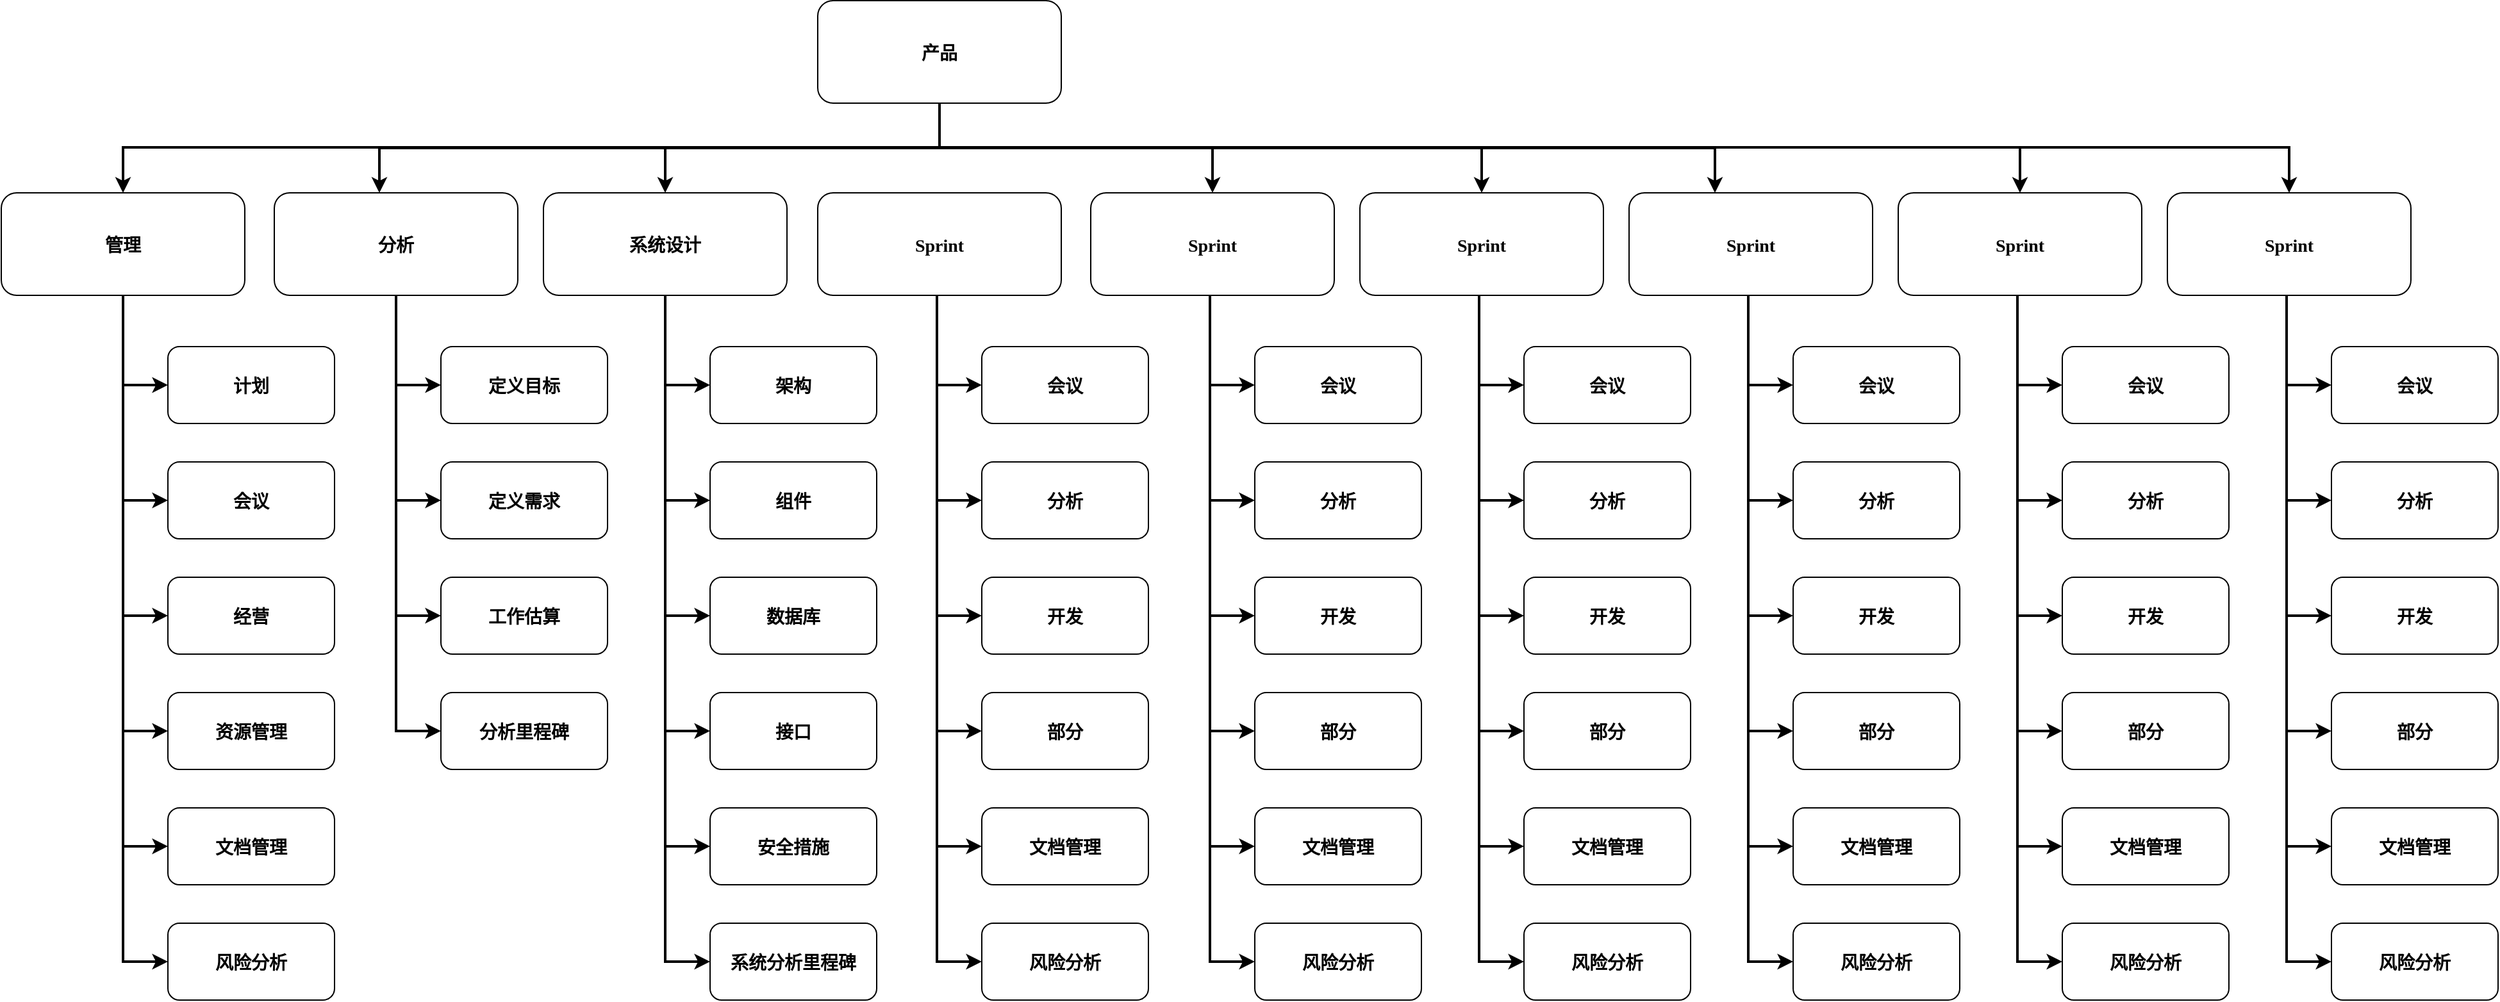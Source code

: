 <mxfile version="14.6.6" type="github">
  <diagram name="Page-1" id="2c0d36ab-eaac-3732-788b-9136903baeff">
    <mxGraphModel dx="417" dy="168" grid="1" gridSize="10" guides="1" tooltips="1" connect="1" arrows="1" fold="1" page="1" pageScale="1.5" pageWidth="1169" pageHeight="827" background="#ffffff" math="0" shadow="0">
      <root>
        <mxCell id="0" />
        <mxCell id="1" parent="0" />
        <mxCell id="2" value="产品" style="rounded=1;fontStyle=1;fontFamily=Tahoma;fontSize=14" parent="1" vertex="1">
          <mxGeometry x="757" y="185.5" width="190" height="80" as="geometry" />
        </mxCell>
        <mxCell id="9" value="" style="edgeStyle=elbowEdgeStyle;elbow=vertical;strokeWidth=2;rounded=0" parent="1" source="2" edge="1">
          <mxGeometry x="337" y="215.5" width="100" height="100" as="geometry">
            <mxPoint x="337" y="315.5" as="sourcePoint" />
            <mxPoint x="1457" y="335.5" as="targetPoint" />
          </mxGeometry>
        </mxCell>
        <mxCell id="10" value="Sprint" style="rounded=1;fontStyle=1;fontFamily=Tahoma;fontSize=14" parent="1" vertex="1">
          <mxGeometry x="757" y="335.5" width="190" height="80" as="geometry" />
        </mxCell>
        <mxCell id="13" value="管理" style="rounded=1;fontStyle=1;fontFamily=Tahoma;fontSize=14" parent="1" vertex="1">
          <mxGeometry x="120" y="335.5" width="190" height="80" as="geometry" />
        </mxCell>
        <mxCell id="16" value="计划" style="rounded=1;fontStyle=1;fontFamily=Tahoma;fontSize=14" parent="1" vertex="1">
          <mxGeometry x="250" y="455.5" width="130" height="60" as="geometry" />
        </mxCell>
        <mxCell id="17" value="会议" style="rounded=1;fontStyle=1;fontFamily=Tahoma;fontSize=14" parent="1" vertex="1">
          <mxGeometry x="250" y="545.5" width="130" height="60" as="geometry" />
        </mxCell>
        <mxCell id="18" value="经营" style="rounded=1;fontStyle=1;fontFamily=Tahoma;fontSize=14" parent="1" vertex="1">
          <mxGeometry x="250" y="635.5" width="130" height="60" as="geometry" />
        </mxCell>
        <mxCell id="59" value="" style="edgeStyle=elbowEdgeStyle;elbow=vertical;strokeWidth=2;rounded=0" parent="1" source="2" edge="1">
          <mxGeometry x="347" y="225.5" width="100" height="100" as="geometry">
            <mxPoint x="862.0" y="275.5" as="sourcePoint" />
            <mxPoint x="415" y="335.5" as="targetPoint" />
          </mxGeometry>
        </mxCell>
        <mxCell id="61" value="" style="edgeStyle=elbowEdgeStyle;elbow=vertical;strokeWidth=2;rounded=0" parent="1" source="2" target="13" edge="1">
          <mxGeometry x="-23" y="135.5" width="100" height="100" as="geometry">
            <mxPoint x="-23" y="235.5" as="sourcePoint" />
            <mxPoint x="77" y="135.5" as="targetPoint" />
            <Array as="points">
              <mxPoint x="540" y="300" />
            </Array>
          </mxGeometry>
        </mxCell>
        <mxCell id="64" value="" style="edgeStyle=elbowEdgeStyle;elbow=horizontal;strokeWidth=2;rounded=0" parent="1" source="13" target="16" edge="1">
          <mxGeometry x="-10" y="135.5" width="100" height="100" as="geometry">
            <mxPoint x="-10" y="235.5" as="sourcePoint" />
            <mxPoint x="90" y="135.5" as="targetPoint" />
            <Array as="points">
              <mxPoint x="215" y="435.5" />
            </Array>
          </mxGeometry>
        </mxCell>
        <mxCell id="65" value="" style="edgeStyle=elbowEdgeStyle;elbow=horizontal;strokeWidth=2;rounded=0" parent="1" source="13" target="17" edge="1">
          <mxGeometry x="-10" y="135.5" width="100" height="100" as="geometry">
            <mxPoint x="-10" y="235.5" as="sourcePoint" />
            <mxPoint x="90" y="135.5" as="targetPoint" />
            <Array as="points">
              <mxPoint x="215" y="475.5" />
            </Array>
          </mxGeometry>
        </mxCell>
        <mxCell id="66" value="" style="edgeStyle=elbowEdgeStyle;elbow=horizontal;strokeWidth=2;rounded=0" parent="1" source="13" target="18" edge="1">
          <mxGeometry x="-10" y="135.5" width="100" height="100" as="geometry">
            <mxPoint x="-10" y="235.5" as="sourcePoint" />
            <mxPoint x="90" y="135.5" as="targetPoint" />
            <Array as="points">
              <mxPoint x="215" y="525.5" />
            </Array>
          </mxGeometry>
        </mxCell>
        <mxCell id="ajaQP3VODttiOs9Wyczl-124" value="资源管理" style="rounded=1;fontStyle=1;fontFamily=Tahoma;fontSize=14" vertex="1" parent="1">
          <mxGeometry x="250" y="725.5" width="130" height="60" as="geometry" />
        </mxCell>
        <mxCell id="ajaQP3VODttiOs9Wyczl-125" value="文档管理" style="rounded=1;fontStyle=1;fontFamily=Tahoma;fontSize=14" vertex="1" parent="1">
          <mxGeometry x="250" y="815.5" width="130" height="60" as="geometry" />
        </mxCell>
        <mxCell id="ajaQP3VODttiOs9Wyczl-126" value="风险分析" style="rounded=1;fontStyle=1;fontFamily=Tahoma;fontSize=14" vertex="1" parent="1">
          <mxGeometry x="250" y="905.5" width="130" height="60" as="geometry" />
        </mxCell>
        <mxCell id="ajaQP3VODttiOs9Wyczl-127" value="" style="edgeStyle=elbowEdgeStyle;elbow=horizontal;strokeWidth=2;rounded=0;entryX=0;entryY=0.5;entryDx=0;entryDy=0;" edge="1" parent="1" target="ajaQP3VODttiOs9Wyczl-124">
          <mxGeometry x="-10" y="145.5" width="100" height="100" as="geometry">
            <mxPoint x="215" y="425.5" as="sourcePoint" />
            <mxPoint x="250" y="675.5" as="targetPoint" />
            <Array as="points">
              <mxPoint x="215" y="535.5" />
            </Array>
          </mxGeometry>
        </mxCell>
        <mxCell id="ajaQP3VODttiOs9Wyczl-128" value="" style="edgeStyle=elbowEdgeStyle;elbow=horizontal;strokeWidth=2;rounded=0;entryX=0;entryY=0.5;entryDx=0;entryDy=0;" edge="1" parent="1" target="ajaQP3VODttiOs9Wyczl-125">
          <mxGeometry x="-10" y="160" width="100" height="100" as="geometry">
            <mxPoint x="215" y="440" as="sourcePoint" />
            <mxPoint x="250" y="770" as="targetPoint" />
            <Array as="points">
              <mxPoint x="215" y="550" />
            </Array>
          </mxGeometry>
        </mxCell>
        <mxCell id="ajaQP3VODttiOs9Wyczl-129" value="" style="edgeStyle=elbowEdgeStyle;elbow=horizontal;strokeWidth=2;rounded=0;entryX=0;entryY=0.5;entryDx=0;entryDy=0;" edge="1" parent="1" target="ajaQP3VODttiOs9Wyczl-126">
          <mxGeometry x="-10" y="165.5" width="100" height="100" as="geometry">
            <mxPoint x="215" y="445.5" as="sourcePoint" />
            <mxPoint x="250" y="851" as="targetPoint" />
            <Array as="points">
              <mxPoint x="215" y="555.5" />
            </Array>
          </mxGeometry>
        </mxCell>
        <mxCell id="ajaQP3VODttiOs9Wyczl-132" value="分析" style="rounded=1;fontStyle=1;fontFamily=Tahoma;fontSize=14" vertex="1" parent="1">
          <mxGeometry x="333" y="335.5" width="190" height="80" as="geometry" />
        </mxCell>
        <mxCell id="ajaQP3VODttiOs9Wyczl-133" value="定义目标" style="rounded=1;fontStyle=1;fontFamily=Tahoma;fontSize=14" vertex="1" parent="1">
          <mxGeometry x="463" y="455.5" width="130" height="60" as="geometry" />
        </mxCell>
        <mxCell id="ajaQP3VODttiOs9Wyczl-134" value="定义需求" style="rounded=1;fontStyle=1;fontFamily=Tahoma;fontSize=14" vertex="1" parent="1">
          <mxGeometry x="463" y="545.5" width="130" height="60" as="geometry" />
        </mxCell>
        <mxCell id="ajaQP3VODttiOs9Wyczl-135" value="工作估算" style="rounded=1;fontStyle=1;fontFamily=Tahoma;fontSize=14" vertex="1" parent="1">
          <mxGeometry x="463" y="635.5" width="130" height="60" as="geometry" />
        </mxCell>
        <mxCell id="ajaQP3VODttiOs9Wyczl-136" value="" style="edgeStyle=elbowEdgeStyle;elbow=horizontal;strokeWidth=2;rounded=0" edge="1" parent="1" source="ajaQP3VODttiOs9Wyczl-132" target="ajaQP3VODttiOs9Wyczl-133">
          <mxGeometry x="203" y="135.5" width="100" height="100" as="geometry">
            <mxPoint x="203" y="235.5" as="sourcePoint" />
            <mxPoint x="303" y="135.5" as="targetPoint" />
            <Array as="points">
              <mxPoint x="428" y="435.5" />
            </Array>
          </mxGeometry>
        </mxCell>
        <mxCell id="ajaQP3VODttiOs9Wyczl-137" value="" style="edgeStyle=elbowEdgeStyle;elbow=horizontal;strokeWidth=2;rounded=0" edge="1" parent="1" source="ajaQP3VODttiOs9Wyczl-132" target="ajaQP3VODttiOs9Wyczl-134">
          <mxGeometry x="203" y="135.5" width="100" height="100" as="geometry">
            <mxPoint x="203" y="235.5" as="sourcePoint" />
            <mxPoint x="303" y="135.5" as="targetPoint" />
            <Array as="points">
              <mxPoint x="428" y="475.5" />
            </Array>
          </mxGeometry>
        </mxCell>
        <mxCell id="ajaQP3VODttiOs9Wyczl-138" value="" style="edgeStyle=elbowEdgeStyle;elbow=horizontal;strokeWidth=2;rounded=0" edge="1" parent="1" source="ajaQP3VODttiOs9Wyczl-132" target="ajaQP3VODttiOs9Wyczl-135">
          <mxGeometry x="203" y="135.5" width="100" height="100" as="geometry">
            <mxPoint x="203" y="235.5" as="sourcePoint" />
            <mxPoint x="303" y="135.5" as="targetPoint" />
            <Array as="points">
              <mxPoint x="428" y="525.5" />
            </Array>
          </mxGeometry>
        </mxCell>
        <mxCell id="ajaQP3VODttiOs9Wyczl-139" value="分析里程碑" style="rounded=1;fontStyle=1;fontFamily=Tahoma;fontSize=14" vertex="1" parent="1">
          <mxGeometry x="463" y="725.5" width="130" height="60" as="geometry" />
        </mxCell>
        <mxCell id="ajaQP3VODttiOs9Wyczl-142" value="" style="edgeStyle=elbowEdgeStyle;elbow=horizontal;strokeWidth=2;rounded=0;entryX=0;entryY=0.5;entryDx=0;entryDy=0;" edge="1" parent="1" target="ajaQP3VODttiOs9Wyczl-139">
          <mxGeometry x="203" y="145.5" width="100" height="100" as="geometry">
            <mxPoint x="428" y="425.5" as="sourcePoint" />
            <mxPoint x="463" y="675.5" as="targetPoint" />
            <Array as="points">
              <mxPoint x="428" y="535.5" />
            </Array>
          </mxGeometry>
        </mxCell>
        <mxCell id="ajaQP3VODttiOs9Wyczl-145" value="系统设计" style="rounded=1;fontStyle=1;fontFamily=Tahoma;fontSize=14" vertex="1" parent="1">
          <mxGeometry x="543" y="335.5" width="190" height="80" as="geometry" />
        </mxCell>
        <mxCell id="ajaQP3VODttiOs9Wyczl-146" value="架构" style="rounded=1;fontStyle=1;fontFamily=Tahoma;fontSize=14" vertex="1" parent="1">
          <mxGeometry x="673" y="455.5" width="130" height="60" as="geometry" />
        </mxCell>
        <mxCell id="ajaQP3VODttiOs9Wyczl-147" value="组件" style="rounded=1;fontStyle=1;fontFamily=Tahoma;fontSize=14" vertex="1" parent="1">
          <mxGeometry x="673" y="545.5" width="130" height="60" as="geometry" />
        </mxCell>
        <mxCell id="ajaQP3VODttiOs9Wyczl-148" value="数据库" style="rounded=1;fontStyle=1;fontFamily=Tahoma;fontSize=14" vertex="1" parent="1">
          <mxGeometry x="673" y="635.5" width="130" height="60" as="geometry" />
        </mxCell>
        <mxCell id="ajaQP3VODttiOs9Wyczl-149" value="" style="edgeStyle=elbowEdgeStyle;elbow=horizontal;strokeWidth=2;rounded=0" edge="1" parent="1" source="ajaQP3VODttiOs9Wyczl-145" target="ajaQP3VODttiOs9Wyczl-146">
          <mxGeometry x="413" y="135.5" width="100" height="100" as="geometry">
            <mxPoint x="413" y="235.5" as="sourcePoint" />
            <mxPoint x="513" y="135.5" as="targetPoint" />
            <Array as="points">
              <mxPoint x="638" y="435.5" />
            </Array>
          </mxGeometry>
        </mxCell>
        <mxCell id="ajaQP3VODttiOs9Wyczl-150" value="" style="edgeStyle=elbowEdgeStyle;elbow=horizontal;strokeWidth=2;rounded=0" edge="1" parent="1" source="ajaQP3VODttiOs9Wyczl-145" target="ajaQP3VODttiOs9Wyczl-147">
          <mxGeometry x="413" y="135.5" width="100" height="100" as="geometry">
            <mxPoint x="413" y="235.5" as="sourcePoint" />
            <mxPoint x="513" y="135.5" as="targetPoint" />
            <Array as="points">
              <mxPoint x="638" y="475.5" />
            </Array>
          </mxGeometry>
        </mxCell>
        <mxCell id="ajaQP3VODttiOs9Wyczl-151" value="" style="edgeStyle=elbowEdgeStyle;elbow=horizontal;strokeWidth=2;rounded=0" edge="1" parent="1" source="ajaQP3VODttiOs9Wyczl-145" target="ajaQP3VODttiOs9Wyczl-148">
          <mxGeometry x="413" y="135.5" width="100" height="100" as="geometry">
            <mxPoint x="413" y="235.5" as="sourcePoint" />
            <mxPoint x="513" y="135.5" as="targetPoint" />
            <Array as="points">
              <mxPoint x="638" y="525.5" />
            </Array>
          </mxGeometry>
        </mxCell>
        <mxCell id="ajaQP3VODttiOs9Wyczl-152" value="接口" style="rounded=1;fontStyle=1;fontFamily=Tahoma;fontSize=14" vertex="1" parent="1">
          <mxGeometry x="673" y="725.5" width="130" height="60" as="geometry" />
        </mxCell>
        <mxCell id="ajaQP3VODttiOs9Wyczl-153" value="" style="edgeStyle=elbowEdgeStyle;elbow=horizontal;strokeWidth=2;rounded=0;entryX=0;entryY=0.5;entryDx=0;entryDy=0;" edge="1" parent="1" target="ajaQP3VODttiOs9Wyczl-152">
          <mxGeometry x="413" y="145.5" width="100" height="100" as="geometry">
            <mxPoint x="638" y="425.5" as="sourcePoint" />
            <mxPoint x="673" y="675.5" as="targetPoint" />
            <Array as="points">
              <mxPoint x="638" y="535.5" />
            </Array>
          </mxGeometry>
        </mxCell>
        <mxCell id="ajaQP3VODttiOs9Wyczl-155" value="" style="edgeStyle=elbowEdgeStyle;elbow=vertical;strokeWidth=2;rounded=0;entryX=0.5;entryY=0;entryDx=0;entryDy=0;exitX=0.5;exitY=1;exitDx=0;exitDy=0;" edge="1" parent="1" source="2" target="ajaQP3VODttiOs9Wyczl-145">
          <mxGeometry x="-25" y="135.5" width="100" height="100" as="geometry">
            <mxPoint x="850" y="265.5" as="sourcePoint" />
            <mxPoint x="200" y="335.5" as="targetPoint" />
            <Array as="points">
              <mxPoint x="750" y="300" />
            </Array>
          </mxGeometry>
        </mxCell>
        <mxCell id="ajaQP3VODttiOs9Wyczl-171" value="安全措施" style="rounded=1;fontStyle=1;fontFamily=Tahoma;fontSize=14" vertex="1" parent="1">
          <mxGeometry x="673" y="815.5" width="130" height="60" as="geometry" />
        </mxCell>
        <mxCell id="ajaQP3VODttiOs9Wyczl-172" value="系统分析里程碑" style="rounded=1;fontStyle=1;fontFamily=Tahoma;fontSize=14" vertex="1" parent="1">
          <mxGeometry x="673" y="905.5" width="130" height="60" as="geometry" />
        </mxCell>
        <mxCell id="ajaQP3VODttiOs9Wyczl-176" value="" style="edgeStyle=elbowEdgeStyle;elbow=horizontal;strokeWidth=2;rounded=0;entryX=0;entryY=0.5;entryDx=0;entryDy=0;" edge="1" parent="1" target="ajaQP3VODttiOs9Wyczl-171">
          <mxGeometry x="413" y="135.5" width="100" height="100" as="geometry">
            <mxPoint x="638" y="415.5" as="sourcePoint" />
            <mxPoint x="673" y="745.5" as="targetPoint" />
            <Array as="points">
              <mxPoint x="638" y="525.5" />
            </Array>
          </mxGeometry>
        </mxCell>
        <mxCell id="ajaQP3VODttiOs9Wyczl-177" value="" style="edgeStyle=elbowEdgeStyle;elbow=horizontal;strokeWidth=2;rounded=0;entryX=0;entryY=0.5;entryDx=0;entryDy=0;" edge="1" parent="1" target="ajaQP3VODttiOs9Wyczl-172">
          <mxGeometry x="413" y="220" width="100" height="100" as="geometry">
            <mxPoint x="638" y="500" as="sourcePoint" />
            <mxPoint x="683" y="940" as="targetPoint" />
            <Array as="points">
              <mxPoint x="638" y="700" />
              <mxPoint x="638" y="610" />
            </Array>
          </mxGeometry>
        </mxCell>
        <mxCell id="ajaQP3VODttiOs9Wyczl-195" value="会议" style="rounded=1;fontStyle=1;fontFamily=Tahoma;fontSize=14" vertex="1" parent="1">
          <mxGeometry x="885" y="455.5" width="130" height="60" as="geometry" />
        </mxCell>
        <mxCell id="ajaQP3VODttiOs9Wyczl-196" value="分析" style="rounded=1;fontStyle=1;fontFamily=Tahoma;fontSize=14" vertex="1" parent="1">
          <mxGeometry x="885" y="545.5" width="130" height="60" as="geometry" />
        </mxCell>
        <mxCell id="ajaQP3VODttiOs9Wyczl-197" value="开发" style="rounded=1;fontStyle=1;fontFamily=Tahoma;fontSize=14" vertex="1" parent="1">
          <mxGeometry x="885" y="635.5" width="130" height="60" as="geometry" />
        </mxCell>
        <mxCell id="ajaQP3VODttiOs9Wyczl-198" value="" style="edgeStyle=elbowEdgeStyle;elbow=horizontal;strokeWidth=2;rounded=0" edge="1" parent="1" target="ajaQP3VODttiOs9Wyczl-195">
          <mxGeometry x="625" y="135.5" width="100" height="100" as="geometry">
            <mxPoint x="850" y="415.5" as="sourcePoint" />
            <mxPoint x="725" y="135.5" as="targetPoint" />
            <Array as="points">
              <mxPoint x="850" y="435.5" />
            </Array>
          </mxGeometry>
        </mxCell>
        <mxCell id="ajaQP3VODttiOs9Wyczl-199" value="" style="edgeStyle=elbowEdgeStyle;elbow=horizontal;strokeWidth=2;rounded=0" edge="1" parent="1" target="ajaQP3VODttiOs9Wyczl-196">
          <mxGeometry x="625" y="135.5" width="100" height="100" as="geometry">
            <mxPoint x="850" y="415.5" as="sourcePoint" />
            <mxPoint x="725" y="135.5" as="targetPoint" />
            <Array as="points">
              <mxPoint x="850" y="475.5" />
            </Array>
          </mxGeometry>
        </mxCell>
        <mxCell id="ajaQP3VODttiOs9Wyczl-200" value="" style="edgeStyle=elbowEdgeStyle;elbow=horizontal;strokeWidth=2;rounded=0" edge="1" parent="1" target="ajaQP3VODttiOs9Wyczl-197">
          <mxGeometry x="625" y="135.5" width="100" height="100" as="geometry">
            <mxPoint x="850" y="415.5" as="sourcePoint" />
            <mxPoint x="725" y="135.5" as="targetPoint" />
            <Array as="points">
              <mxPoint x="850" y="525.5" />
            </Array>
          </mxGeometry>
        </mxCell>
        <mxCell id="ajaQP3VODttiOs9Wyczl-201" value="部分" style="rounded=1;fontStyle=1;fontFamily=Tahoma;fontSize=14" vertex="1" parent="1">
          <mxGeometry x="885" y="725.5" width="130" height="60" as="geometry" />
        </mxCell>
        <mxCell id="ajaQP3VODttiOs9Wyczl-202" value="文档管理" style="rounded=1;fontStyle=1;fontFamily=Tahoma;fontSize=14" vertex="1" parent="1">
          <mxGeometry x="885" y="815.5" width="130" height="60" as="geometry" />
        </mxCell>
        <mxCell id="ajaQP3VODttiOs9Wyczl-203" value="风险分析" style="rounded=1;fontStyle=1;fontFamily=Tahoma;fontSize=14" vertex="1" parent="1">
          <mxGeometry x="885" y="905.5" width="130" height="60" as="geometry" />
        </mxCell>
        <mxCell id="ajaQP3VODttiOs9Wyczl-204" value="" style="edgeStyle=elbowEdgeStyle;elbow=horizontal;strokeWidth=2;rounded=0;entryX=0;entryY=0.5;entryDx=0;entryDy=0;" edge="1" parent="1" target="ajaQP3VODttiOs9Wyczl-201">
          <mxGeometry x="625" y="145.5" width="100" height="100" as="geometry">
            <mxPoint x="850" y="425.5" as="sourcePoint" />
            <mxPoint x="885" y="675.5" as="targetPoint" />
            <Array as="points">
              <mxPoint x="850" y="535.5" />
            </Array>
          </mxGeometry>
        </mxCell>
        <mxCell id="ajaQP3VODttiOs9Wyczl-205" value="" style="edgeStyle=elbowEdgeStyle;elbow=horizontal;strokeWidth=2;rounded=0;entryX=0;entryY=0.5;entryDx=0;entryDy=0;" edge="1" parent="1" target="ajaQP3VODttiOs9Wyczl-202">
          <mxGeometry x="625" y="160" width="100" height="100" as="geometry">
            <mxPoint x="850" y="440" as="sourcePoint" />
            <mxPoint x="885" y="770" as="targetPoint" />
            <Array as="points">
              <mxPoint x="850" y="550" />
            </Array>
          </mxGeometry>
        </mxCell>
        <mxCell id="ajaQP3VODttiOs9Wyczl-206" value="" style="edgeStyle=elbowEdgeStyle;elbow=horizontal;strokeWidth=2;rounded=0;entryX=0;entryY=0.5;entryDx=0;entryDy=0;" edge="1" parent="1" target="ajaQP3VODttiOs9Wyczl-203">
          <mxGeometry x="625" y="165.5" width="100" height="100" as="geometry">
            <mxPoint x="850" y="445.5" as="sourcePoint" />
            <mxPoint x="885" y="851" as="targetPoint" />
            <Array as="points">
              <mxPoint x="850" y="555.5" />
            </Array>
          </mxGeometry>
        </mxCell>
        <mxCell id="ajaQP3VODttiOs9Wyczl-208" value="Sprint" style="rounded=1;fontStyle=1;fontFamily=Tahoma;fontSize=14" vertex="1" parent="1">
          <mxGeometry x="970" y="335.5" width="190" height="80" as="geometry" />
        </mxCell>
        <mxCell id="ajaQP3VODttiOs9Wyczl-209" value="会议" style="rounded=1;fontStyle=1;fontFamily=Tahoma;fontSize=14" vertex="1" parent="1">
          <mxGeometry x="1098" y="455.5" width="130" height="60" as="geometry" />
        </mxCell>
        <mxCell id="ajaQP3VODttiOs9Wyczl-210" value="分析" style="rounded=1;fontStyle=1;fontFamily=Tahoma;fontSize=14" vertex="1" parent="1">
          <mxGeometry x="1098" y="545.5" width="130" height="60" as="geometry" />
        </mxCell>
        <mxCell id="ajaQP3VODttiOs9Wyczl-211" value="开发" style="rounded=1;fontStyle=1;fontFamily=Tahoma;fontSize=14" vertex="1" parent="1">
          <mxGeometry x="1098" y="635.5" width="130" height="60" as="geometry" />
        </mxCell>
        <mxCell id="ajaQP3VODttiOs9Wyczl-212" value="" style="edgeStyle=elbowEdgeStyle;elbow=horizontal;strokeWidth=2;rounded=0" edge="1" parent="1" target="ajaQP3VODttiOs9Wyczl-209">
          <mxGeometry x="838" y="135.5" width="100" height="100" as="geometry">
            <mxPoint x="1063" y="415.5" as="sourcePoint" />
            <mxPoint x="938" y="135.5" as="targetPoint" />
            <Array as="points">
              <mxPoint x="1063" y="435.5" />
            </Array>
          </mxGeometry>
        </mxCell>
        <mxCell id="ajaQP3VODttiOs9Wyczl-213" value="" style="edgeStyle=elbowEdgeStyle;elbow=horizontal;strokeWidth=2;rounded=0" edge="1" parent="1" target="ajaQP3VODttiOs9Wyczl-210">
          <mxGeometry x="838" y="135.5" width="100" height="100" as="geometry">
            <mxPoint x="1063" y="415.5" as="sourcePoint" />
            <mxPoint x="938" y="135.5" as="targetPoint" />
            <Array as="points">
              <mxPoint x="1063" y="475.5" />
            </Array>
          </mxGeometry>
        </mxCell>
        <mxCell id="ajaQP3VODttiOs9Wyczl-214" value="" style="edgeStyle=elbowEdgeStyle;elbow=horizontal;strokeWidth=2;rounded=0" edge="1" parent="1" target="ajaQP3VODttiOs9Wyczl-211">
          <mxGeometry x="838" y="135.5" width="100" height="100" as="geometry">
            <mxPoint x="1063" y="415.5" as="sourcePoint" />
            <mxPoint x="938" y="135.5" as="targetPoint" />
            <Array as="points">
              <mxPoint x="1063" y="525.5" />
            </Array>
          </mxGeometry>
        </mxCell>
        <mxCell id="ajaQP3VODttiOs9Wyczl-215" value="部分" style="rounded=1;fontStyle=1;fontFamily=Tahoma;fontSize=14" vertex="1" parent="1">
          <mxGeometry x="1098" y="725.5" width="130" height="60" as="geometry" />
        </mxCell>
        <mxCell id="ajaQP3VODttiOs9Wyczl-216" value="文档管理" style="rounded=1;fontStyle=1;fontFamily=Tahoma;fontSize=14" vertex="1" parent="1">
          <mxGeometry x="1098" y="815.5" width="130" height="60" as="geometry" />
        </mxCell>
        <mxCell id="ajaQP3VODttiOs9Wyczl-217" value="风险分析" style="rounded=1;fontStyle=1;fontFamily=Tahoma;fontSize=14" vertex="1" parent="1">
          <mxGeometry x="1098" y="905.5" width="130" height="60" as="geometry" />
        </mxCell>
        <mxCell id="ajaQP3VODttiOs9Wyczl-218" value="" style="edgeStyle=elbowEdgeStyle;elbow=horizontal;strokeWidth=2;rounded=0;entryX=0;entryY=0.5;entryDx=0;entryDy=0;" edge="1" parent="1" target="ajaQP3VODttiOs9Wyczl-215">
          <mxGeometry x="838" y="145.5" width="100" height="100" as="geometry">
            <mxPoint x="1063" y="425.5" as="sourcePoint" />
            <mxPoint x="1098" y="675.5" as="targetPoint" />
            <Array as="points">
              <mxPoint x="1063" y="535.5" />
            </Array>
          </mxGeometry>
        </mxCell>
        <mxCell id="ajaQP3VODttiOs9Wyczl-219" value="" style="edgeStyle=elbowEdgeStyle;elbow=horizontal;strokeWidth=2;rounded=0;entryX=0;entryY=0.5;entryDx=0;entryDy=0;" edge="1" parent="1" target="ajaQP3VODttiOs9Wyczl-216">
          <mxGeometry x="838" y="160" width="100" height="100" as="geometry">
            <mxPoint x="1063" y="440" as="sourcePoint" />
            <mxPoint x="1098" y="770" as="targetPoint" />
            <Array as="points">
              <mxPoint x="1063" y="550" />
            </Array>
          </mxGeometry>
        </mxCell>
        <mxCell id="ajaQP3VODttiOs9Wyczl-220" value="" style="edgeStyle=elbowEdgeStyle;elbow=horizontal;strokeWidth=2;rounded=0;entryX=0;entryY=0.5;entryDx=0;entryDy=0;" edge="1" parent="1" target="ajaQP3VODttiOs9Wyczl-217">
          <mxGeometry x="838" y="165.5" width="100" height="100" as="geometry">
            <mxPoint x="1063" y="445.5" as="sourcePoint" />
            <mxPoint x="1098" y="851" as="targetPoint" />
            <Array as="points">
              <mxPoint x="1063" y="555.5" />
            </Array>
          </mxGeometry>
        </mxCell>
        <mxCell id="ajaQP3VODttiOs9Wyczl-221" value="Sprint" style="rounded=1;fontStyle=1;fontFamily=Tahoma;fontSize=14" vertex="1" parent="1">
          <mxGeometry x="1180" y="335.5" width="190" height="80" as="geometry" />
        </mxCell>
        <mxCell id="ajaQP3VODttiOs9Wyczl-222" value="会议" style="rounded=1;fontStyle=1;fontFamily=Tahoma;fontSize=14" vertex="1" parent="1">
          <mxGeometry x="1308" y="455.5" width="130" height="60" as="geometry" />
        </mxCell>
        <mxCell id="ajaQP3VODttiOs9Wyczl-223" value="分析" style="rounded=1;fontStyle=1;fontFamily=Tahoma;fontSize=14" vertex="1" parent="1">
          <mxGeometry x="1308" y="545.5" width="130" height="60" as="geometry" />
        </mxCell>
        <mxCell id="ajaQP3VODttiOs9Wyczl-224" value="开发" style="rounded=1;fontStyle=1;fontFamily=Tahoma;fontSize=14" vertex="1" parent="1">
          <mxGeometry x="1308" y="635.5" width="130" height="60" as="geometry" />
        </mxCell>
        <mxCell id="ajaQP3VODttiOs9Wyczl-225" value="" style="edgeStyle=elbowEdgeStyle;elbow=horizontal;strokeWidth=2;rounded=0" edge="1" parent="1" target="ajaQP3VODttiOs9Wyczl-222">
          <mxGeometry x="1048" y="135.5" width="100" height="100" as="geometry">
            <mxPoint x="1273" y="415.5" as="sourcePoint" />
            <mxPoint x="1148" y="135.5" as="targetPoint" />
            <Array as="points">
              <mxPoint x="1273" y="435.5" />
            </Array>
          </mxGeometry>
        </mxCell>
        <mxCell id="ajaQP3VODttiOs9Wyczl-226" value="" style="edgeStyle=elbowEdgeStyle;elbow=horizontal;strokeWidth=2;rounded=0" edge="1" parent="1" target="ajaQP3VODttiOs9Wyczl-223">
          <mxGeometry x="1048" y="135.5" width="100" height="100" as="geometry">
            <mxPoint x="1273" y="415.5" as="sourcePoint" />
            <mxPoint x="1148" y="135.5" as="targetPoint" />
            <Array as="points">
              <mxPoint x="1273" y="475.5" />
            </Array>
          </mxGeometry>
        </mxCell>
        <mxCell id="ajaQP3VODttiOs9Wyczl-227" value="" style="edgeStyle=elbowEdgeStyle;elbow=horizontal;strokeWidth=2;rounded=0" edge="1" parent="1" target="ajaQP3VODttiOs9Wyczl-224">
          <mxGeometry x="1048" y="135.5" width="100" height="100" as="geometry">
            <mxPoint x="1273" y="415.5" as="sourcePoint" />
            <mxPoint x="1148" y="135.5" as="targetPoint" />
            <Array as="points">
              <mxPoint x="1273" y="525.5" />
            </Array>
          </mxGeometry>
        </mxCell>
        <mxCell id="ajaQP3VODttiOs9Wyczl-228" value="部分" style="rounded=1;fontStyle=1;fontFamily=Tahoma;fontSize=14" vertex="1" parent="1">
          <mxGeometry x="1308" y="725.5" width="130" height="60" as="geometry" />
        </mxCell>
        <mxCell id="ajaQP3VODttiOs9Wyczl-229" value="文档管理" style="rounded=1;fontStyle=1;fontFamily=Tahoma;fontSize=14" vertex="1" parent="1">
          <mxGeometry x="1308" y="815.5" width="130" height="60" as="geometry" />
        </mxCell>
        <mxCell id="ajaQP3VODttiOs9Wyczl-230" value="风险分析" style="rounded=1;fontStyle=1;fontFamily=Tahoma;fontSize=14" vertex="1" parent="1">
          <mxGeometry x="1308" y="905.5" width="130" height="60" as="geometry" />
        </mxCell>
        <mxCell id="ajaQP3VODttiOs9Wyczl-231" value="" style="edgeStyle=elbowEdgeStyle;elbow=horizontal;strokeWidth=2;rounded=0;entryX=0;entryY=0.5;entryDx=0;entryDy=0;" edge="1" parent="1" target="ajaQP3VODttiOs9Wyczl-228">
          <mxGeometry x="1048" y="145.5" width="100" height="100" as="geometry">
            <mxPoint x="1273" y="425.5" as="sourcePoint" />
            <mxPoint x="1308" y="675.5" as="targetPoint" />
            <Array as="points">
              <mxPoint x="1273" y="535.5" />
            </Array>
          </mxGeometry>
        </mxCell>
        <mxCell id="ajaQP3VODttiOs9Wyczl-232" value="" style="edgeStyle=elbowEdgeStyle;elbow=horizontal;strokeWidth=2;rounded=0;entryX=0;entryY=0.5;entryDx=0;entryDy=0;" edge="1" parent="1" target="ajaQP3VODttiOs9Wyczl-229">
          <mxGeometry x="1048" y="160" width="100" height="100" as="geometry">
            <mxPoint x="1273" y="440" as="sourcePoint" />
            <mxPoint x="1308" y="770" as="targetPoint" />
            <Array as="points">
              <mxPoint x="1273" y="550" />
            </Array>
          </mxGeometry>
        </mxCell>
        <mxCell id="ajaQP3VODttiOs9Wyczl-233" value="" style="edgeStyle=elbowEdgeStyle;elbow=horizontal;strokeWidth=2;rounded=0;entryX=0;entryY=0.5;entryDx=0;entryDy=0;" edge="1" parent="1" target="ajaQP3VODttiOs9Wyczl-230">
          <mxGeometry x="1048" y="165.5" width="100" height="100" as="geometry">
            <mxPoint x="1273" y="445.5" as="sourcePoint" />
            <mxPoint x="1308" y="851" as="targetPoint" />
            <Array as="points">
              <mxPoint x="1273" y="555.5" />
            </Array>
          </mxGeometry>
        </mxCell>
        <mxCell id="ajaQP3VODttiOs9Wyczl-234" value="Sprint" style="rounded=1;fontStyle=1;fontFamily=Tahoma;fontSize=14" vertex="1" parent="1">
          <mxGeometry x="1390" y="335.5" width="190" height="80" as="geometry" />
        </mxCell>
        <mxCell id="ajaQP3VODttiOs9Wyczl-235" value="会议" style="rounded=1;fontStyle=1;fontFamily=Tahoma;fontSize=14" vertex="1" parent="1">
          <mxGeometry x="1518" y="455.5" width="130" height="60" as="geometry" />
        </mxCell>
        <mxCell id="ajaQP3VODttiOs9Wyczl-236" value="分析" style="rounded=1;fontStyle=1;fontFamily=Tahoma;fontSize=14" vertex="1" parent="1">
          <mxGeometry x="1518" y="545.5" width="130" height="60" as="geometry" />
        </mxCell>
        <mxCell id="ajaQP3VODttiOs9Wyczl-237" value="开发" style="rounded=1;fontStyle=1;fontFamily=Tahoma;fontSize=14" vertex="1" parent="1">
          <mxGeometry x="1518" y="635.5" width="130" height="60" as="geometry" />
        </mxCell>
        <mxCell id="ajaQP3VODttiOs9Wyczl-238" value="" style="edgeStyle=elbowEdgeStyle;elbow=horizontal;strokeWidth=2;rounded=0" edge="1" parent="1" target="ajaQP3VODttiOs9Wyczl-235">
          <mxGeometry x="1258" y="135.5" width="100" height="100" as="geometry">
            <mxPoint x="1483" y="415.5" as="sourcePoint" />
            <mxPoint x="1358" y="135.5" as="targetPoint" />
            <Array as="points">
              <mxPoint x="1483" y="435.5" />
            </Array>
          </mxGeometry>
        </mxCell>
        <mxCell id="ajaQP3VODttiOs9Wyczl-239" value="" style="edgeStyle=elbowEdgeStyle;elbow=horizontal;strokeWidth=2;rounded=0" edge="1" parent="1" target="ajaQP3VODttiOs9Wyczl-236">
          <mxGeometry x="1258" y="135.5" width="100" height="100" as="geometry">
            <mxPoint x="1483" y="415.5" as="sourcePoint" />
            <mxPoint x="1358" y="135.5" as="targetPoint" />
            <Array as="points">
              <mxPoint x="1483" y="475.5" />
            </Array>
          </mxGeometry>
        </mxCell>
        <mxCell id="ajaQP3VODttiOs9Wyczl-240" value="" style="edgeStyle=elbowEdgeStyle;elbow=horizontal;strokeWidth=2;rounded=0" edge="1" parent="1" target="ajaQP3VODttiOs9Wyczl-237">
          <mxGeometry x="1258" y="135.5" width="100" height="100" as="geometry">
            <mxPoint x="1483" y="415.5" as="sourcePoint" />
            <mxPoint x="1358" y="135.5" as="targetPoint" />
            <Array as="points">
              <mxPoint x="1483" y="525.5" />
            </Array>
          </mxGeometry>
        </mxCell>
        <mxCell id="ajaQP3VODttiOs9Wyczl-241" value="部分" style="rounded=1;fontStyle=1;fontFamily=Tahoma;fontSize=14" vertex="1" parent="1">
          <mxGeometry x="1518" y="725.5" width="130" height="60" as="geometry" />
        </mxCell>
        <mxCell id="ajaQP3VODttiOs9Wyczl-242" value="文档管理" style="rounded=1;fontStyle=1;fontFamily=Tahoma;fontSize=14" vertex="1" parent="1">
          <mxGeometry x="1518" y="815.5" width="130" height="60" as="geometry" />
        </mxCell>
        <mxCell id="ajaQP3VODttiOs9Wyczl-243" value="风险分析" style="rounded=1;fontStyle=1;fontFamily=Tahoma;fontSize=14" vertex="1" parent="1">
          <mxGeometry x="1518" y="905.5" width="130" height="60" as="geometry" />
        </mxCell>
        <mxCell id="ajaQP3VODttiOs9Wyczl-244" value="" style="edgeStyle=elbowEdgeStyle;elbow=horizontal;strokeWidth=2;rounded=0;entryX=0;entryY=0.5;entryDx=0;entryDy=0;" edge="1" parent="1" target="ajaQP3VODttiOs9Wyczl-241">
          <mxGeometry x="1258" y="145.5" width="100" height="100" as="geometry">
            <mxPoint x="1483" y="425.5" as="sourcePoint" />
            <mxPoint x="1518" y="675.5" as="targetPoint" />
            <Array as="points">
              <mxPoint x="1483" y="535.5" />
            </Array>
          </mxGeometry>
        </mxCell>
        <mxCell id="ajaQP3VODttiOs9Wyczl-245" value="" style="edgeStyle=elbowEdgeStyle;elbow=horizontal;strokeWidth=2;rounded=0;entryX=0;entryY=0.5;entryDx=0;entryDy=0;" edge="1" parent="1" target="ajaQP3VODttiOs9Wyczl-242">
          <mxGeometry x="1258" y="160" width="100" height="100" as="geometry">
            <mxPoint x="1483" y="440" as="sourcePoint" />
            <mxPoint x="1518" y="770" as="targetPoint" />
            <Array as="points">
              <mxPoint x="1483" y="550" />
            </Array>
          </mxGeometry>
        </mxCell>
        <mxCell id="ajaQP3VODttiOs9Wyczl-246" value="" style="edgeStyle=elbowEdgeStyle;elbow=horizontal;strokeWidth=2;rounded=0;entryX=0;entryY=0.5;entryDx=0;entryDy=0;" edge="1" parent="1" target="ajaQP3VODttiOs9Wyczl-243">
          <mxGeometry x="1258" y="165.5" width="100" height="100" as="geometry">
            <mxPoint x="1483" y="445.5" as="sourcePoint" />
            <mxPoint x="1518" y="851" as="targetPoint" />
            <Array as="points">
              <mxPoint x="1483" y="555.5" />
            </Array>
          </mxGeometry>
        </mxCell>
        <mxCell id="ajaQP3VODttiOs9Wyczl-247" value="Sprint" style="rounded=1;fontStyle=1;fontFamily=Tahoma;fontSize=14" vertex="1" parent="1">
          <mxGeometry x="1600" y="335.5" width="190" height="80" as="geometry" />
        </mxCell>
        <mxCell id="ajaQP3VODttiOs9Wyczl-248" value="会议" style="rounded=1;fontStyle=1;fontFamily=Tahoma;fontSize=14" vertex="1" parent="1">
          <mxGeometry x="1728" y="455.5" width="130" height="60" as="geometry" />
        </mxCell>
        <mxCell id="ajaQP3VODttiOs9Wyczl-249" value="分析" style="rounded=1;fontStyle=1;fontFamily=Tahoma;fontSize=14" vertex="1" parent="1">
          <mxGeometry x="1728" y="545.5" width="130" height="60" as="geometry" />
        </mxCell>
        <mxCell id="ajaQP3VODttiOs9Wyczl-250" value="开发" style="rounded=1;fontStyle=1;fontFamily=Tahoma;fontSize=14" vertex="1" parent="1">
          <mxGeometry x="1728" y="635.5" width="130" height="60" as="geometry" />
        </mxCell>
        <mxCell id="ajaQP3VODttiOs9Wyczl-251" value="" style="edgeStyle=elbowEdgeStyle;elbow=horizontal;strokeWidth=2;rounded=0" edge="1" parent="1" target="ajaQP3VODttiOs9Wyczl-248">
          <mxGeometry x="1468" y="135.5" width="100" height="100" as="geometry">
            <mxPoint x="1693" y="415.5" as="sourcePoint" />
            <mxPoint x="1568" y="135.5" as="targetPoint" />
            <Array as="points">
              <mxPoint x="1693" y="435.5" />
            </Array>
          </mxGeometry>
        </mxCell>
        <mxCell id="ajaQP3VODttiOs9Wyczl-252" value="" style="edgeStyle=elbowEdgeStyle;elbow=horizontal;strokeWidth=2;rounded=0" edge="1" parent="1" target="ajaQP3VODttiOs9Wyczl-249">
          <mxGeometry x="1468" y="135.5" width="100" height="100" as="geometry">
            <mxPoint x="1693" y="415.5" as="sourcePoint" />
            <mxPoint x="1568" y="135.5" as="targetPoint" />
            <Array as="points">
              <mxPoint x="1693" y="475.5" />
            </Array>
          </mxGeometry>
        </mxCell>
        <mxCell id="ajaQP3VODttiOs9Wyczl-253" value="" style="edgeStyle=elbowEdgeStyle;elbow=horizontal;strokeWidth=2;rounded=0" edge="1" parent="1" target="ajaQP3VODttiOs9Wyczl-250">
          <mxGeometry x="1468" y="135.5" width="100" height="100" as="geometry">
            <mxPoint x="1693" y="415.5" as="sourcePoint" />
            <mxPoint x="1568" y="135.5" as="targetPoint" />
            <Array as="points">
              <mxPoint x="1693" y="525.5" />
            </Array>
          </mxGeometry>
        </mxCell>
        <mxCell id="ajaQP3VODttiOs9Wyczl-254" value="部分" style="rounded=1;fontStyle=1;fontFamily=Tahoma;fontSize=14" vertex="1" parent="1">
          <mxGeometry x="1728" y="725.5" width="130" height="60" as="geometry" />
        </mxCell>
        <mxCell id="ajaQP3VODttiOs9Wyczl-255" value="文档管理" style="rounded=1;fontStyle=1;fontFamily=Tahoma;fontSize=14" vertex="1" parent="1">
          <mxGeometry x="1728" y="815.5" width="130" height="60" as="geometry" />
        </mxCell>
        <mxCell id="ajaQP3VODttiOs9Wyczl-256" value="风险分析" style="rounded=1;fontStyle=1;fontFamily=Tahoma;fontSize=14" vertex="1" parent="1">
          <mxGeometry x="1728" y="905.5" width="130" height="60" as="geometry" />
        </mxCell>
        <mxCell id="ajaQP3VODttiOs9Wyczl-257" value="" style="edgeStyle=elbowEdgeStyle;elbow=horizontal;strokeWidth=2;rounded=0;entryX=0;entryY=0.5;entryDx=0;entryDy=0;" edge="1" parent="1" target="ajaQP3VODttiOs9Wyczl-254">
          <mxGeometry x="1468" y="145.5" width="100" height="100" as="geometry">
            <mxPoint x="1693" y="425.5" as="sourcePoint" />
            <mxPoint x="1728" y="675.5" as="targetPoint" />
            <Array as="points">
              <mxPoint x="1693" y="535.5" />
            </Array>
          </mxGeometry>
        </mxCell>
        <mxCell id="ajaQP3VODttiOs9Wyczl-258" value="" style="edgeStyle=elbowEdgeStyle;elbow=horizontal;strokeWidth=2;rounded=0;entryX=0;entryY=0.5;entryDx=0;entryDy=0;" edge="1" parent="1" target="ajaQP3VODttiOs9Wyczl-255">
          <mxGeometry x="1468" y="160" width="100" height="100" as="geometry">
            <mxPoint x="1693" y="440" as="sourcePoint" />
            <mxPoint x="1728" y="770" as="targetPoint" />
            <Array as="points">
              <mxPoint x="1693" y="550" />
            </Array>
          </mxGeometry>
        </mxCell>
        <mxCell id="ajaQP3VODttiOs9Wyczl-259" value="" style="edgeStyle=elbowEdgeStyle;elbow=horizontal;strokeWidth=2;rounded=0;entryX=0;entryY=0.5;entryDx=0;entryDy=0;" edge="1" parent="1" target="ajaQP3VODttiOs9Wyczl-256">
          <mxGeometry x="1468" y="165.5" width="100" height="100" as="geometry">
            <mxPoint x="1693" y="445.5" as="sourcePoint" />
            <mxPoint x="1728" y="851" as="targetPoint" />
            <Array as="points">
              <mxPoint x="1693" y="555.5" />
            </Array>
          </mxGeometry>
        </mxCell>
        <mxCell id="ajaQP3VODttiOs9Wyczl-260" value="Sprint" style="rounded=1;fontStyle=1;fontFamily=Tahoma;fontSize=14" vertex="1" parent="1">
          <mxGeometry x="1810" y="335.5" width="190" height="80" as="geometry" />
        </mxCell>
        <mxCell id="ajaQP3VODttiOs9Wyczl-261" value="会议" style="rounded=1;fontStyle=1;fontFamily=Tahoma;fontSize=14" vertex="1" parent="1">
          <mxGeometry x="1938" y="455.5" width="130" height="60" as="geometry" />
        </mxCell>
        <mxCell id="ajaQP3VODttiOs9Wyczl-262" value="分析" style="rounded=1;fontStyle=1;fontFamily=Tahoma;fontSize=14" vertex="1" parent="1">
          <mxGeometry x="1938" y="545.5" width="130" height="60" as="geometry" />
        </mxCell>
        <mxCell id="ajaQP3VODttiOs9Wyczl-263" value="开发" style="rounded=1;fontStyle=1;fontFamily=Tahoma;fontSize=14" vertex="1" parent="1">
          <mxGeometry x="1938" y="635.5" width="130" height="60" as="geometry" />
        </mxCell>
        <mxCell id="ajaQP3VODttiOs9Wyczl-264" value="" style="edgeStyle=elbowEdgeStyle;elbow=horizontal;strokeWidth=2;rounded=0" edge="1" parent="1" target="ajaQP3VODttiOs9Wyczl-261">
          <mxGeometry x="1678" y="135.5" width="100" height="100" as="geometry">
            <mxPoint x="1903" y="415.5" as="sourcePoint" />
            <mxPoint x="1778" y="135.5" as="targetPoint" />
            <Array as="points">
              <mxPoint x="1903" y="435.5" />
            </Array>
          </mxGeometry>
        </mxCell>
        <mxCell id="ajaQP3VODttiOs9Wyczl-265" value="" style="edgeStyle=elbowEdgeStyle;elbow=horizontal;strokeWidth=2;rounded=0" edge="1" parent="1" target="ajaQP3VODttiOs9Wyczl-262">
          <mxGeometry x="1678" y="135.5" width="100" height="100" as="geometry">
            <mxPoint x="1903" y="415.5" as="sourcePoint" />
            <mxPoint x="1778" y="135.5" as="targetPoint" />
            <Array as="points">
              <mxPoint x="1903" y="475.5" />
            </Array>
          </mxGeometry>
        </mxCell>
        <mxCell id="ajaQP3VODttiOs9Wyczl-266" value="" style="edgeStyle=elbowEdgeStyle;elbow=horizontal;strokeWidth=2;rounded=0" edge="1" parent="1" target="ajaQP3VODttiOs9Wyczl-263">
          <mxGeometry x="1678" y="135.5" width="100" height="100" as="geometry">
            <mxPoint x="1903" y="415.5" as="sourcePoint" />
            <mxPoint x="1778" y="135.5" as="targetPoint" />
            <Array as="points">
              <mxPoint x="1903" y="525.5" />
            </Array>
          </mxGeometry>
        </mxCell>
        <mxCell id="ajaQP3VODttiOs9Wyczl-267" value="部分" style="rounded=1;fontStyle=1;fontFamily=Tahoma;fontSize=14" vertex="1" parent="1">
          <mxGeometry x="1938" y="725.5" width="130" height="60" as="geometry" />
        </mxCell>
        <mxCell id="ajaQP3VODttiOs9Wyczl-268" value="文档管理" style="rounded=1;fontStyle=1;fontFamily=Tahoma;fontSize=14" vertex="1" parent="1">
          <mxGeometry x="1938" y="815.5" width="130" height="60" as="geometry" />
        </mxCell>
        <mxCell id="ajaQP3VODttiOs9Wyczl-269" value="风险分析" style="rounded=1;fontStyle=1;fontFamily=Tahoma;fontSize=14" vertex="1" parent="1">
          <mxGeometry x="1938" y="905.5" width="130" height="60" as="geometry" />
        </mxCell>
        <mxCell id="ajaQP3VODttiOs9Wyczl-270" value="" style="edgeStyle=elbowEdgeStyle;elbow=horizontal;strokeWidth=2;rounded=0;entryX=0;entryY=0.5;entryDx=0;entryDy=0;" edge="1" parent="1" target="ajaQP3VODttiOs9Wyczl-267">
          <mxGeometry x="1678" y="145.5" width="100" height="100" as="geometry">
            <mxPoint x="1903" y="425.5" as="sourcePoint" />
            <mxPoint x="1938" y="675.5" as="targetPoint" />
            <Array as="points">
              <mxPoint x="1903" y="535.5" />
            </Array>
          </mxGeometry>
        </mxCell>
        <mxCell id="ajaQP3VODttiOs9Wyczl-271" value="" style="edgeStyle=elbowEdgeStyle;elbow=horizontal;strokeWidth=2;rounded=0;entryX=0;entryY=0.5;entryDx=0;entryDy=0;" edge="1" parent="1" target="ajaQP3VODttiOs9Wyczl-268">
          <mxGeometry x="1678" y="160" width="100" height="100" as="geometry">
            <mxPoint x="1903" y="440" as="sourcePoint" />
            <mxPoint x="1938" y="770" as="targetPoint" />
            <Array as="points">
              <mxPoint x="1903" y="550" />
            </Array>
          </mxGeometry>
        </mxCell>
        <mxCell id="ajaQP3VODttiOs9Wyczl-272" value="" style="edgeStyle=elbowEdgeStyle;elbow=horizontal;strokeWidth=2;rounded=0;entryX=0;entryY=0.5;entryDx=0;entryDy=0;" edge="1" parent="1" target="ajaQP3VODttiOs9Wyczl-269">
          <mxGeometry x="1678" y="165.5" width="100" height="100" as="geometry">
            <mxPoint x="1903" y="445.5" as="sourcePoint" />
            <mxPoint x="1938" y="851" as="targetPoint" />
            <Array as="points">
              <mxPoint x="1903" y="555.5" />
            </Array>
          </mxGeometry>
        </mxCell>
        <mxCell id="ajaQP3VODttiOs9Wyczl-275" value="" style="edgeStyle=elbowEdgeStyle;elbow=vertical;strokeWidth=2;rounded=0;entryX=0.5;entryY=0;entryDx=0;entryDy=0;exitX=0.5;exitY=1;exitDx=0;exitDy=0;" edge="1" parent="1" source="2" target="ajaQP3VODttiOs9Wyczl-221">
          <mxGeometry x="345.5" y="215.5" width="100" height="100" as="geometry">
            <mxPoint x="860.5" y="265.5" as="sourcePoint" />
            <mxPoint x="1465.5" y="335.5" as="targetPoint" />
          </mxGeometry>
        </mxCell>
        <mxCell id="ajaQP3VODttiOs9Wyczl-277" value="" style="edgeStyle=elbowEdgeStyle;elbow=vertical;strokeWidth=2;rounded=0;entryX=0.5;entryY=0;entryDx=0;entryDy=0;exitX=0.5;exitY=1;exitDx=0;exitDy=0;" edge="1" parent="1" source="2" target="ajaQP3VODttiOs9Wyczl-208">
          <mxGeometry x="347" y="215.5" width="100" height="100" as="geometry">
            <mxPoint x="853.5" y="265.5" as="sourcePoint" />
            <mxPoint x="1276.5" y="335.5" as="targetPoint" />
          </mxGeometry>
        </mxCell>
        <mxCell id="ajaQP3VODttiOs9Wyczl-279" value="" style="edgeStyle=elbowEdgeStyle;elbow=vertical;strokeWidth=2;rounded=0;entryX=0.5;entryY=0;entryDx=0;entryDy=0;exitX=0.5;exitY=1;exitDx=0;exitDy=0;" edge="1" parent="1" source="2" target="ajaQP3VODttiOs9Wyczl-247">
          <mxGeometry x="347" y="225.5" width="100" height="100" as="geometry">
            <mxPoint x="850" y="270" as="sourcePoint" />
            <mxPoint x="1467" y="345.5" as="targetPoint" />
            <Array as="points">
              <mxPoint x="1290" y="300" />
            </Array>
          </mxGeometry>
        </mxCell>
        <mxCell id="ajaQP3VODttiOs9Wyczl-280" value="" style="edgeStyle=elbowEdgeStyle;elbow=vertical;strokeWidth=2;rounded=0;entryX=0.5;entryY=0;entryDx=0;entryDy=0;exitX=0.5;exitY=1;exitDx=0;exitDy=0;" edge="1" parent="1" source="2" target="ajaQP3VODttiOs9Wyczl-260">
          <mxGeometry x="357" y="235.5" width="100" height="100" as="geometry">
            <mxPoint x="862" y="275.5" as="sourcePoint" />
            <mxPoint x="1705" y="345.5" as="targetPoint" />
            <Array as="points">
              <mxPoint x="1390" y="300" />
            </Array>
          </mxGeometry>
        </mxCell>
      </root>
    </mxGraphModel>
  </diagram>
</mxfile>

